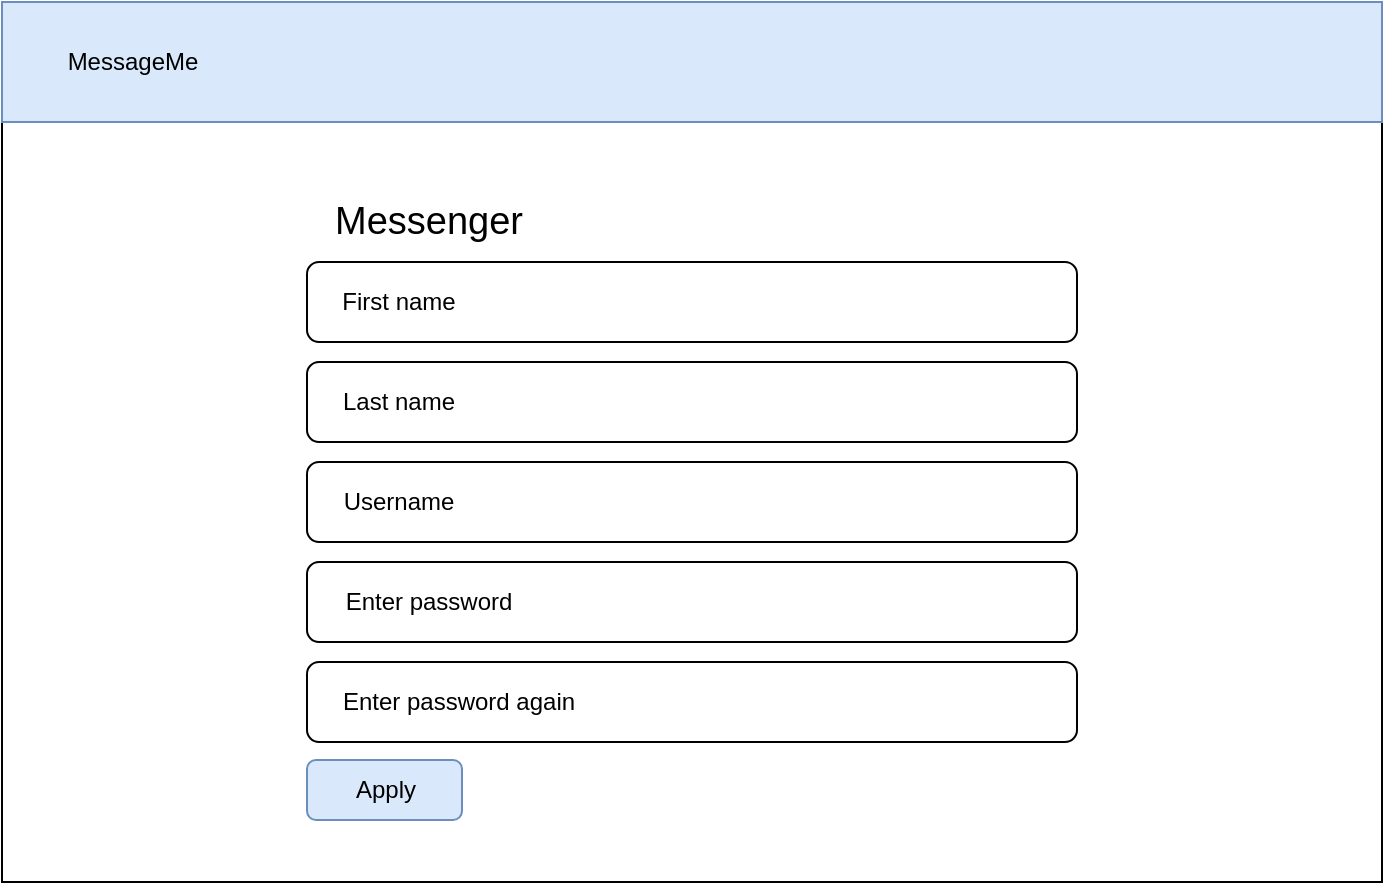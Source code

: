 <mxfile version="22.0.4" type="device">
  <diagram name="Страница — 1" id="HjkG9JvWGIo-SRKBQGUM">
    <mxGraphModel dx="1386" dy="785" grid="1" gridSize="10" guides="1" tooltips="1" connect="1" arrows="1" fold="1" page="1" pageScale="1" pageWidth="827" pageHeight="1169" math="0" shadow="0">
      <root>
        <mxCell id="0" />
        <mxCell id="1" parent="0" />
        <mxCell id="PbDYM0hrfJ8_ZjSdwshX-2" value="" style="rounded=0;whiteSpace=wrap;html=1;" parent="1" vertex="1">
          <mxGeometry width="690" height="440" as="geometry" />
        </mxCell>
        <mxCell id="PbDYM0hrfJ8_ZjSdwshX-3" value="" style="rounded=0;whiteSpace=wrap;html=1;align=left;fillColor=#dae8fc;strokeColor=#6c8ebf;" parent="1" vertex="1">
          <mxGeometry width="690" height="60" as="geometry" />
        </mxCell>
        <mxCell id="PbDYM0hrfJ8_ZjSdwshX-4" value="MessageMe" style="text;html=1;align=center;verticalAlign=middle;resizable=0;points=[];autosize=1;strokeColor=none;fillColor=none;" parent="1" vertex="1">
          <mxGeometry x="20" y="15" width="90" height="30" as="geometry" />
        </mxCell>
        <mxCell id="PbDYM0hrfJ8_ZjSdwshX-5" value="Messenger" style="text;html=1;align=center;verticalAlign=middle;resizable=0;points=[];autosize=1;strokeColor=none;fillColor=none;fontSize=19;" parent="1" vertex="1">
          <mxGeometry x="152.5" y="90" width="120" height="40" as="geometry" />
        </mxCell>
        <mxCell id="PbDYM0hrfJ8_ZjSdwshX-6" value="" style="rounded=1;whiteSpace=wrap;html=1;" parent="1" vertex="1">
          <mxGeometry x="152.5" y="130" width="385" height="40" as="geometry" />
        </mxCell>
        <mxCell id="PbDYM0hrfJ8_ZjSdwshX-7" value="First name" style="text;html=1;align=center;verticalAlign=middle;resizable=0;points=[];autosize=1;strokeColor=none;fillColor=none;" parent="1" vertex="1">
          <mxGeometry x="157.5" y="135" width="80" height="30" as="geometry" />
        </mxCell>
        <mxCell id="PbDYM0hrfJ8_ZjSdwshX-8" value="" style="rounded=1;whiteSpace=wrap;html=1;" parent="1" vertex="1">
          <mxGeometry x="152.5" y="180" width="385" height="40" as="geometry" />
        </mxCell>
        <mxCell id="PbDYM0hrfJ8_ZjSdwshX-9" value="Last name" style="text;html=1;align=center;verticalAlign=middle;resizable=0;points=[];autosize=1;strokeColor=none;fillColor=none;" parent="1" vertex="1">
          <mxGeometry x="157.5" y="185" width="80" height="30" as="geometry" />
        </mxCell>
        <mxCell id="PbDYM0hrfJ8_ZjSdwshX-11" value="Apply" style="rounded=1;whiteSpace=wrap;html=1;fillColor=#dae8fc;strokeColor=#6c8ebf;" parent="1" vertex="1">
          <mxGeometry x="152.5" y="379" width="77.5" height="30" as="geometry" />
        </mxCell>
        <mxCell id="VkkMrgVVi_Y4NXLHNxvW-1" value="" style="rounded=1;whiteSpace=wrap;html=1;" vertex="1" parent="1">
          <mxGeometry x="152.5" y="230" width="385" height="40" as="geometry" />
        </mxCell>
        <mxCell id="VkkMrgVVi_Y4NXLHNxvW-2" value="Username" style="text;html=1;align=center;verticalAlign=middle;resizable=0;points=[];autosize=1;strokeColor=none;fillColor=none;" vertex="1" parent="1">
          <mxGeometry x="157.5" y="235" width="80" height="30" as="geometry" />
        </mxCell>
        <mxCell id="VkkMrgVVi_Y4NXLHNxvW-3" value="" style="rounded=1;whiteSpace=wrap;html=1;" vertex="1" parent="1">
          <mxGeometry x="152.5" y="280" width="385" height="40" as="geometry" />
        </mxCell>
        <mxCell id="VkkMrgVVi_Y4NXLHNxvW-4" value="Enter password" style="text;html=1;align=center;verticalAlign=middle;resizable=0;points=[];autosize=1;strokeColor=none;fillColor=none;" vertex="1" parent="1">
          <mxGeometry x="157.5" y="285" width="110" height="30" as="geometry" />
        </mxCell>
        <mxCell id="VkkMrgVVi_Y4NXLHNxvW-5" value="" style="rounded=1;whiteSpace=wrap;html=1;" vertex="1" parent="1">
          <mxGeometry x="152.5" y="330" width="385" height="40" as="geometry" />
        </mxCell>
        <mxCell id="VkkMrgVVi_Y4NXLHNxvW-6" value="Enter password again" style="text;html=1;align=center;verticalAlign=middle;resizable=0;points=[];autosize=1;strokeColor=none;fillColor=none;" vertex="1" parent="1">
          <mxGeometry x="157.5" y="335" width="140" height="30" as="geometry" />
        </mxCell>
      </root>
    </mxGraphModel>
  </diagram>
</mxfile>
